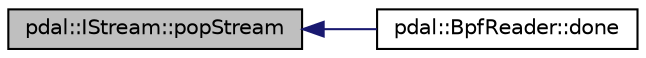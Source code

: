 digraph "pdal::IStream::popStream"
{
  edge [fontname="Helvetica",fontsize="10",labelfontname="Helvetica",labelfontsize="10"];
  node [fontname="Helvetica",fontsize="10",shape=record];
  rankdir="LR";
  Node1 [label="pdal::IStream::popStream",height=0.2,width=0.4,color="black", fillcolor="grey75", style="filled", fontcolor="black"];
  Node1 -> Node2 [dir="back",color="midnightblue",fontsize="10",style="solid",fontname="Helvetica"];
  Node2 [label="pdal::BpfReader::done",height=0.2,width=0.4,color="black", fillcolor="white", style="filled",URL="$classpdal_1_1BpfReader.html#a4c559379e13e510b5a5b816be15f588b"];
}
